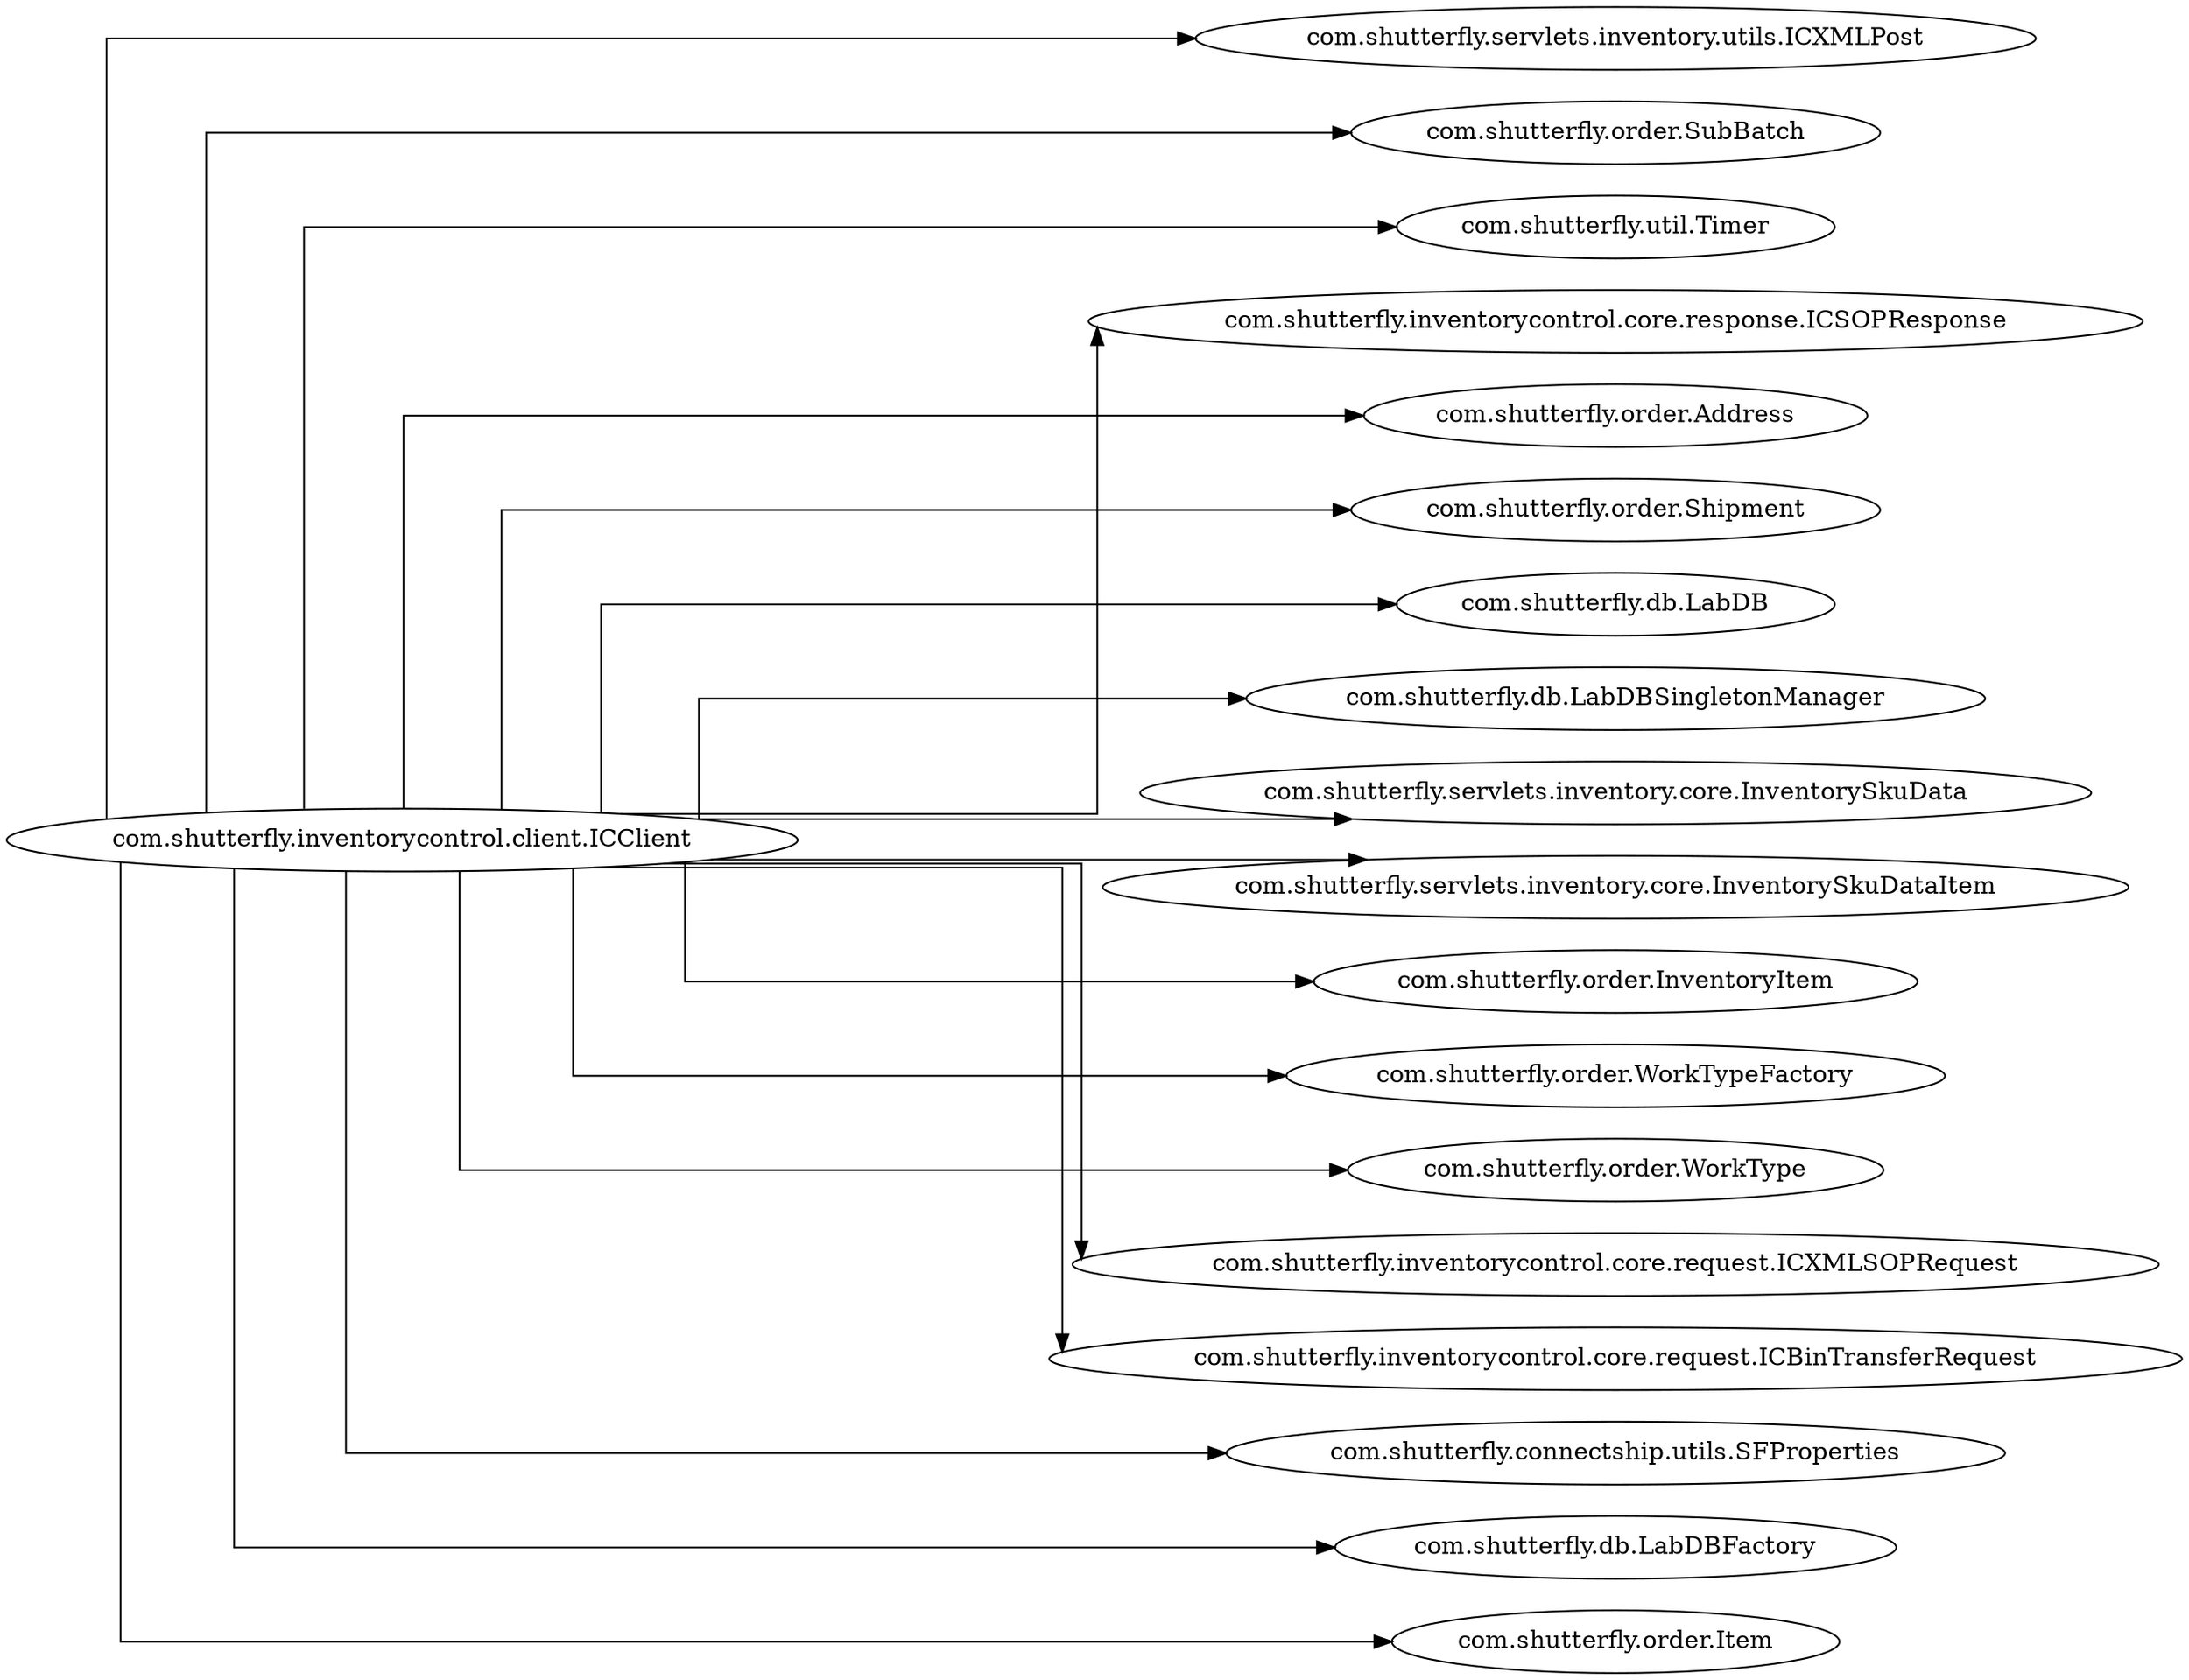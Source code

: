 digraph dependencyGraph {
 concentrate=true;
 rankdir="LR"; 
ranksep="2.0";
"com.shutterfly.inventorycontrol.client.ICClient"; 
"com.shutterfly.inventorycontrol.client.ICClient"->"com.shutterfly.servlets.inventory.utils.ICXMLPost";
"com.shutterfly.inventorycontrol.client.ICClient"->"com.shutterfly.order.SubBatch";
"com.shutterfly.inventorycontrol.client.ICClient"->"com.shutterfly.util.Timer";
"com.shutterfly.inventorycontrol.client.ICClient"->"com.shutterfly.inventorycontrol.core.response.ICSOPResponse";
"com.shutterfly.inventorycontrol.client.ICClient"->"com.shutterfly.order.Address";
"com.shutterfly.inventorycontrol.client.ICClient"->"com.shutterfly.order.Shipment";
"com.shutterfly.inventorycontrol.client.ICClient"->"com.shutterfly.db.LabDB";
"com.shutterfly.inventorycontrol.client.ICClient"->"com.shutterfly.db.LabDBSingletonManager";
"com.shutterfly.inventorycontrol.client.ICClient"->"com.shutterfly.servlets.inventory.core.InventorySkuData";
"com.shutterfly.inventorycontrol.client.ICClient"->"com.shutterfly.servlets.inventory.core.InventorySkuDataItem";
"com.shutterfly.inventorycontrol.client.ICClient"->"com.shutterfly.order.InventoryItem";
"com.shutterfly.inventorycontrol.client.ICClient"->"com.shutterfly.order.WorkTypeFactory";
"com.shutterfly.inventorycontrol.client.ICClient"->"com.shutterfly.order.WorkType";
"com.shutterfly.inventorycontrol.client.ICClient"->"com.shutterfly.inventorycontrol.core.request.ICXMLSOPRequest";
"com.shutterfly.inventorycontrol.client.ICClient"->"com.shutterfly.inventorycontrol.core.request.ICBinTransferRequest";
"com.shutterfly.inventorycontrol.client.ICClient"->"com.shutterfly.connectship.utils.SFProperties";
"com.shutterfly.inventorycontrol.client.ICClient"->"com.shutterfly.db.LabDBFactory";
"com.shutterfly.inventorycontrol.client.ICClient"->"com.shutterfly.order.Item";
splines="ortho";
}